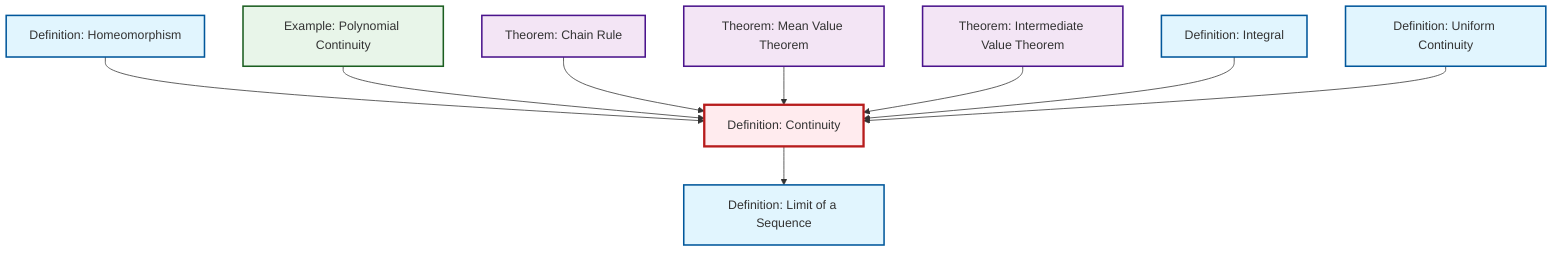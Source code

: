 graph TD
    classDef definition fill:#e1f5fe,stroke:#01579b,stroke-width:2px
    classDef theorem fill:#f3e5f5,stroke:#4a148c,stroke-width:2px
    classDef axiom fill:#fff3e0,stroke:#e65100,stroke-width:2px
    classDef example fill:#e8f5e9,stroke:#1b5e20,stroke-width:2px
    classDef current fill:#ffebee,stroke:#b71c1c,stroke-width:3px
    thm-chain-rule["Theorem: Chain Rule"]:::theorem
    thm-intermediate-value["Theorem: Intermediate Value Theorem"]:::theorem
    def-homeomorphism["Definition: Homeomorphism"]:::definition
    def-limit["Definition: Limit of a Sequence"]:::definition
    def-uniform-continuity["Definition: Uniform Continuity"]:::definition
    ex-polynomial-continuity["Example: Polynomial Continuity"]:::example
    thm-mean-value["Theorem: Mean Value Theorem"]:::theorem
    def-integral["Definition: Integral"]:::definition
    def-continuity["Definition: Continuity"]:::definition
    def-homeomorphism --> def-continuity
    ex-polynomial-continuity --> def-continuity
    thm-chain-rule --> def-continuity
    def-continuity --> def-limit
    thm-mean-value --> def-continuity
    thm-intermediate-value --> def-continuity
    def-integral --> def-continuity
    def-uniform-continuity --> def-continuity
    class def-continuity current